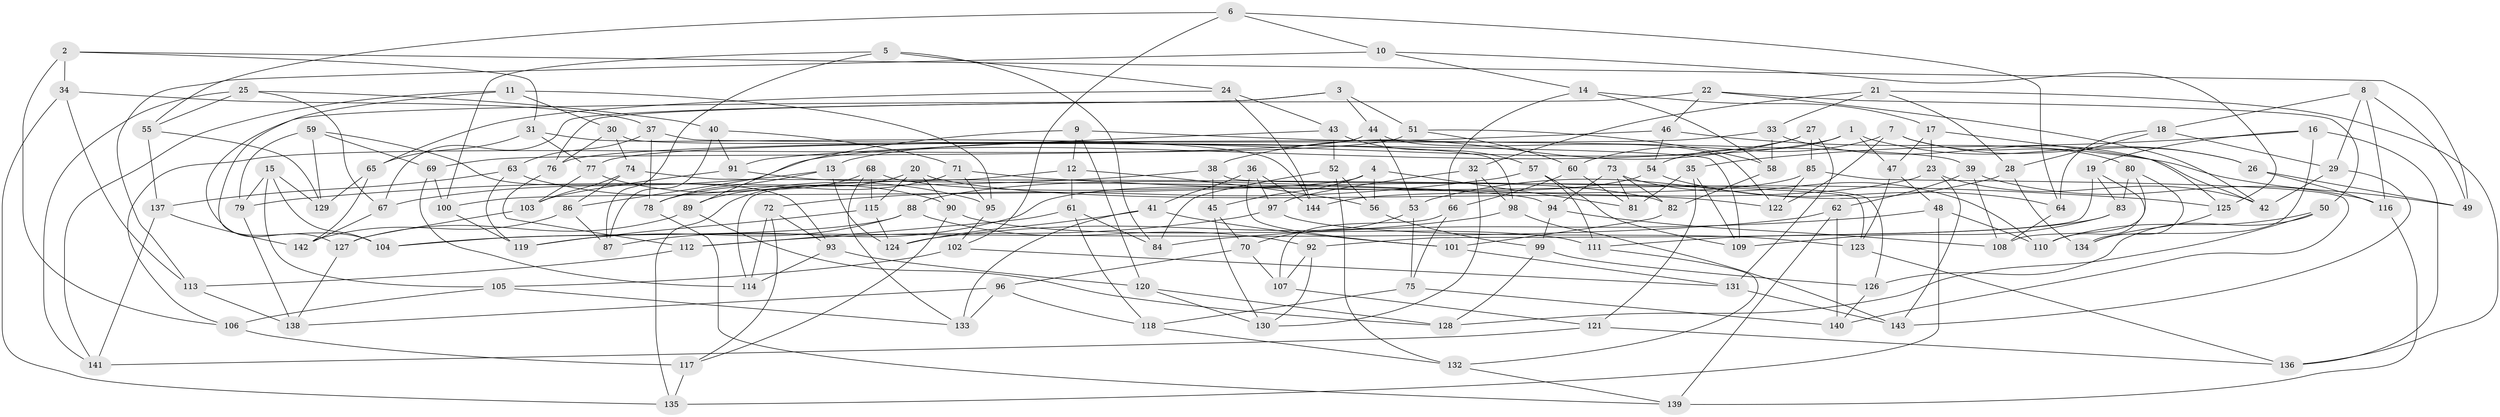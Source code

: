 // Generated by graph-tools (version 1.1) at 2025/16/03/09/25 04:16:17]
// undirected, 144 vertices, 288 edges
graph export_dot {
graph [start="1"]
  node [color=gray90,style=filled];
  1;
  2;
  3;
  4;
  5;
  6;
  7;
  8;
  9;
  10;
  11;
  12;
  13;
  14;
  15;
  16;
  17;
  18;
  19;
  20;
  21;
  22;
  23;
  24;
  25;
  26;
  27;
  28;
  29;
  30;
  31;
  32;
  33;
  34;
  35;
  36;
  37;
  38;
  39;
  40;
  41;
  42;
  43;
  44;
  45;
  46;
  47;
  48;
  49;
  50;
  51;
  52;
  53;
  54;
  55;
  56;
  57;
  58;
  59;
  60;
  61;
  62;
  63;
  64;
  65;
  66;
  67;
  68;
  69;
  70;
  71;
  72;
  73;
  74;
  75;
  76;
  77;
  78;
  79;
  80;
  81;
  82;
  83;
  84;
  85;
  86;
  87;
  88;
  89;
  90;
  91;
  92;
  93;
  94;
  95;
  96;
  97;
  98;
  99;
  100;
  101;
  102;
  103;
  104;
  105;
  106;
  107;
  108;
  109;
  110;
  111;
  112;
  113;
  114;
  115;
  116;
  117;
  118;
  119;
  120;
  121;
  122;
  123;
  124;
  125;
  126;
  127;
  128;
  129;
  130;
  131;
  132;
  133;
  134;
  135;
  136;
  137;
  138;
  139;
  140;
  141;
  142;
  143;
  144;
  1 -- 47;
  1 -- 13;
  1 -- 54;
  1 -- 26;
  2 -- 49;
  2 -- 106;
  2 -- 34;
  2 -- 31;
  3 -- 44;
  3 -- 51;
  3 -- 76;
  3 -- 67;
  4 -- 100;
  4 -- 56;
  4 -- 45;
  4 -- 81;
  5 -- 87;
  5 -- 84;
  5 -- 100;
  5 -- 24;
  6 -- 102;
  6 -- 55;
  6 -- 64;
  6 -- 10;
  7 -- 26;
  7 -- 60;
  7 -- 122;
  7 -- 80;
  8 -- 29;
  8 -- 49;
  8 -- 18;
  8 -- 116;
  9 -- 120;
  9 -- 39;
  9 -- 89;
  9 -- 12;
  10 -- 113;
  10 -- 14;
  10 -- 125;
  11 -- 141;
  11 -- 95;
  11 -- 30;
  11 -- 104;
  12 -- 61;
  12 -- 114;
  12 -- 56;
  13 -- 67;
  13 -- 78;
  13 -- 124;
  14 -- 66;
  14 -- 58;
  14 -- 17;
  15 -- 129;
  15 -- 79;
  15 -- 104;
  15 -- 105;
  16 -- 136;
  16 -- 134;
  16 -- 35;
  16 -- 19;
  17 -- 125;
  17 -- 47;
  17 -- 23;
  18 -- 29;
  18 -- 64;
  18 -- 28;
  19 -- 92;
  19 -- 110;
  19 -- 83;
  20 -- 122;
  20 -- 115;
  20 -- 135;
  20 -- 90;
  21 -- 32;
  21 -- 136;
  21 -- 28;
  21 -- 33;
  22 -- 42;
  22 -- 127;
  22 -- 50;
  22 -- 46;
  23 -- 42;
  23 -- 88;
  23 -- 143;
  24 -- 65;
  24 -- 144;
  24 -- 43;
  25 -- 55;
  25 -- 67;
  25 -- 40;
  25 -- 141;
  26 -- 49;
  26 -- 116;
  27 -- 131;
  27 -- 85;
  27 -- 38;
  27 -- 86;
  28 -- 134;
  28 -- 53;
  29 -- 42;
  29 -- 143;
  30 -- 74;
  30 -- 76;
  30 -- 98;
  31 -- 144;
  31 -- 77;
  31 -- 65;
  32 -- 130;
  32 -- 98;
  32 -- 97;
  33 -- 42;
  33 -- 58;
  33 -- 77;
  34 -- 37;
  34 -- 135;
  34 -- 113;
  35 -- 109;
  35 -- 121;
  35 -- 81;
  36 -- 101;
  36 -- 97;
  36 -- 41;
  36 -- 144;
  37 -- 109;
  37 -- 63;
  37 -- 78;
  38 -- 126;
  38 -- 79;
  38 -- 45;
  39 -- 116;
  39 -- 62;
  39 -- 108;
  40 -- 71;
  40 -- 91;
  40 -- 87;
  41 -- 133;
  41 -- 101;
  41 -- 124;
  43 -- 91;
  43 -- 57;
  43 -- 52;
  44 -- 53;
  44 -- 69;
  44 -- 122;
  45 -- 130;
  45 -- 70;
  46 -- 49;
  46 -- 54;
  46 -- 76;
  47 -- 123;
  47 -- 48;
  48 -- 135;
  48 -- 84;
  48 -- 110;
  50 -- 128;
  50 -- 126;
  50 -- 110;
  51 -- 106;
  51 -- 60;
  51 -- 58;
  52 -- 56;
  52 -- 84;
  52 -- 132;
  53 -- 75;
  53 -- 70;
  54 -- 64;
  54 -- 87;
  55 -- 137;
  55 -- 129;
  56 -- 99;
  57 -- 109;
  57 -- 111;
  57 -- 72;
  58 -- 82;
  59 -- 69;
  59 -- 79;
  59 -- 93;
  59 -- 129;
  60 -- 66;
  60 -- 81;
  61 -- 118;
  61 -- 84;
  61 -- 112;
  62 -- 104;
  62 -- 140;
  62 -- 139;
  63 -- 95;
  63 -- 137;
  63 -- 119;
  64 -- 108;
  65 -- 129;
  65 -- 142;
  66 -- 75;
  66 -- 107;
  67 -- 142;
  68 -- 82;
  68 -- 133;
  68 -- 89;
  68 -- 115;
  69 -- 100;
  69 -- 114;
  70 -- 107;
  70 -- 96;
  71 -- 95;
  71 -- 125;
  71 -- 78;
  72 -- 114;
  72 -- 117;
  72 -- 93;
  73 -- 81;
  73 -- 94;
  73 -- 110;
  73 -- 82;
  74 -- 103;
  74 -- 86;
  74 -- 123;
  75 -- 140;
  75 -- 118;
  76 -- 112;
  77 -- 103;
  77 -- 90;
  78 -- 139;
  79 -- 138;
  80 -- 83;
  80 -- 134;
  80 -- 108;
  82 -- 101;
  83 -- 109;
  83 -- 111;
  85 -- 122;
  85 -- 140;
  85 -- 144;
  86 -- 87;
  86 -- 142;
  88 -- 119;
  88 -- 92;
  88 -- 104;
  89 -- 128;
  89 -- 127;
  90 -- 117;
  90 -- 111;
  91 -- 94;
  91 -- 103;
  92 -- 107;
  92 -- 130;
  93 -- 114;
  93 -- 120;
  94 -- 99;
  94 -- 108;
  95 -- 102;
  96 -- 133;
  96 -- 118;
  96 -- 138;
  97 -- 123;
  97 -- 112;
  98 -- 124;
  98 -- 143;
  99 -- 128;
  99 -- 126;
  100 -- 119;
  101 -- 131;
  102 -- 105;
  102 -- 131;
  103 -- 127;
  105 -- 133;
  105 -- 106;
  106 -- 117;
  107 -- 121;
  111 -- 132;
  112 -- 113;
  113 -- 138;
  115 -- 119;
  115 -- 124;
  116 -- 139;
  117 -- 135;
  118 -- 132;
  120 -- 128;
  120 -- 130;
  121 -- 136;
  121 -- 141;
  123 -- 136;
  125 -- 134;
  126 -- 140;
  127 -- 138;
  131 -- 143;
  132 -- 139;
  137 -- 142;
  137 -- 141;
}
